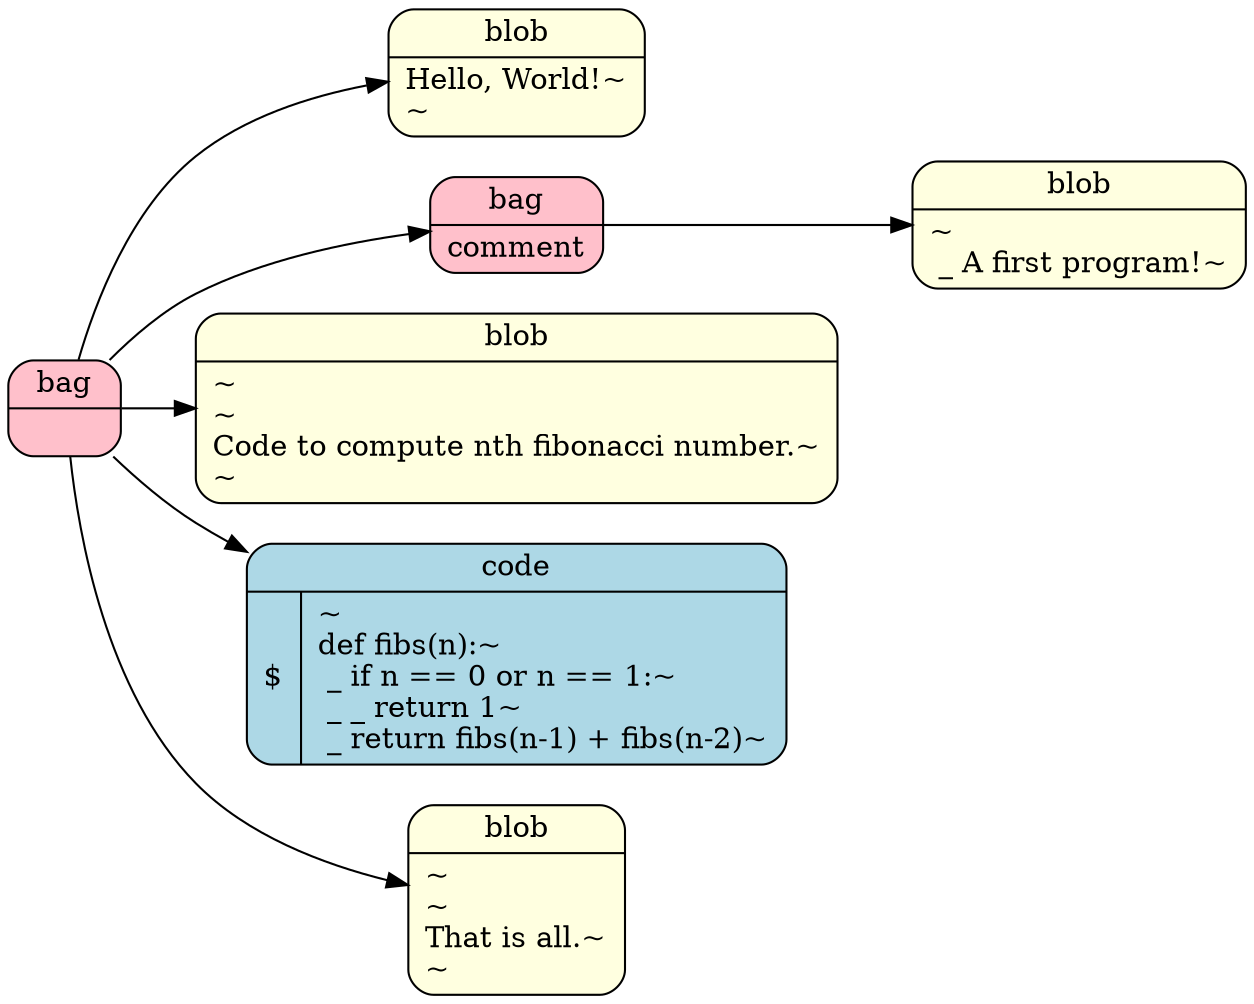 digraph {
	graph [ rankdir = "LR" ];
	n1 [
	shape = "record"
	style = "rounded,filled"
	fillcolor = "pink"
	label = "bag| {}"
];
n2 [
	shape = "record"
	style = "rounded,filled"
	fillcolor = "lightyellow"
	label = "blob | {Hello, World!~\l~\l}"
];
n3 [
	shape = "record"
	style = "rounded,filled"
	fillcolor = "pink"
	label = "bag| {comment}"
];
n4 [
	shape = "record"
	style = "rounded,filled"
	fillcolor = "lightyellow"
	label = "blob | {~\l  _ A first program!~\l}"
];
n5 [
	shape = "record"
	style = "rounded,filled"
	fillcolor = "lightyellow"
	label = "blob | {~\l~\lCode to compute nth fibonacci number.~\l~\l}"
];
n6 [
	shape = "record"
	style = "rounded,filled"
	fillcolor = "lightblue"
	label = "code | {$ | ~\ldef fibs(n):~\l  _ if n == 0 or n == 1:~\l  _  _  return 1~\l  _ return fibs(n-1) + fibs(n-2)~\l}"
];
n7 [
	shape = "record"
	style = "rounded,filled"
	fillcolor = "lightyellow"
	label = "blob | {~\l~\lThat is all.~\l~\l}"
];
n1 -> n2
n3 -> n4
n1 -> n3
n1 -> n5
n1 -> n6
n1 -> n7
}
